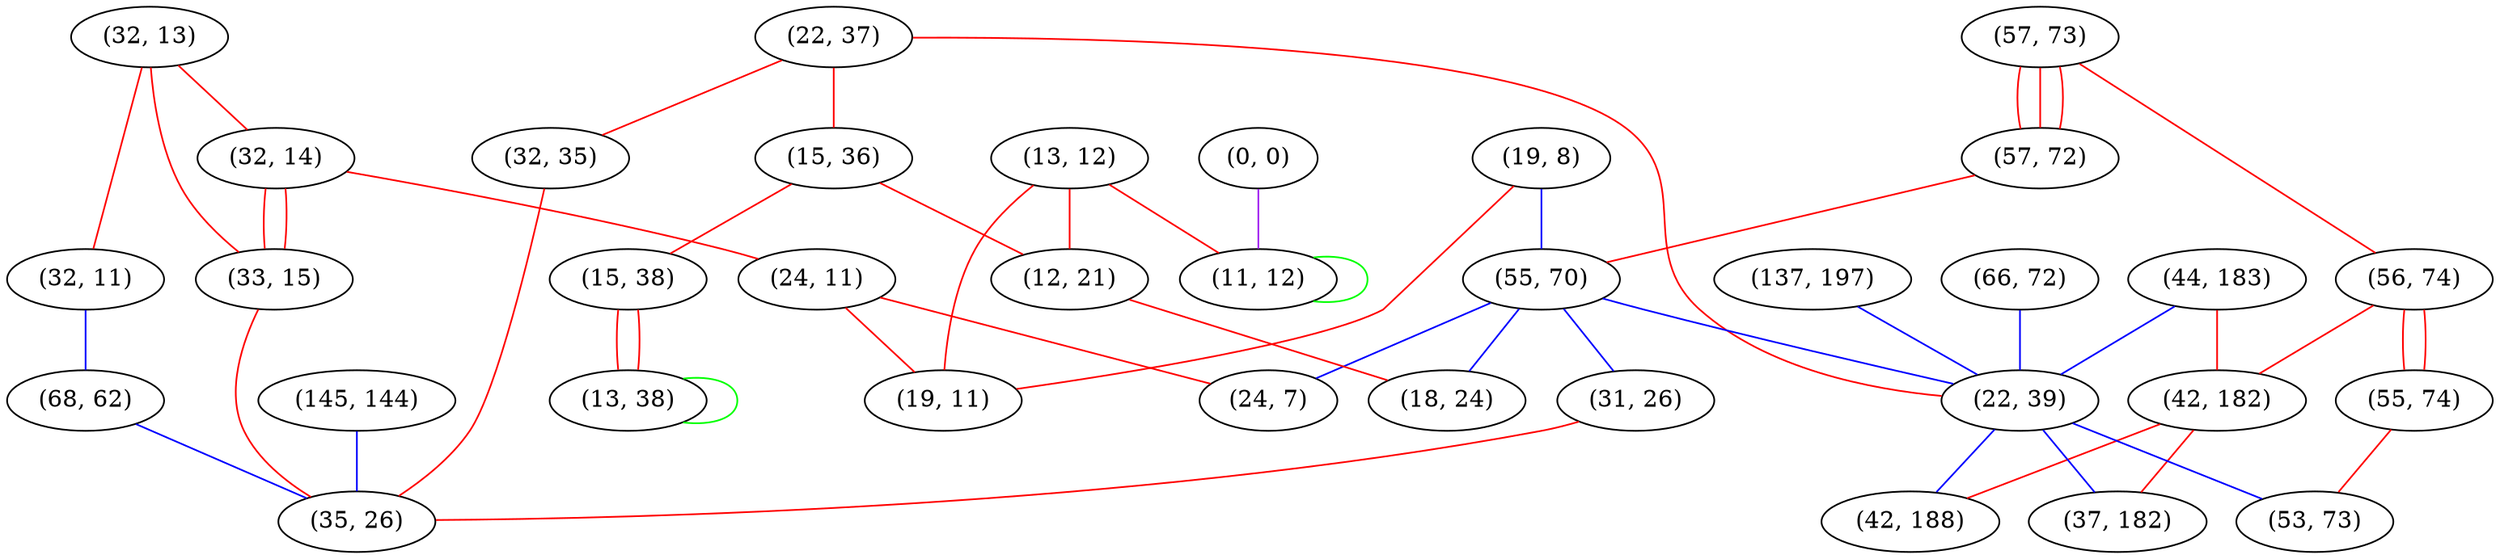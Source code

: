 graph "" {
"(19, 8)";
"(57, 73)";
"(56, 74)";
"(66, 72)";
"(32, 13)";
"(145, 144)";
"(22, 37)";
"(57, 72)";
"(15, 36)";
"(55, 70)";
"(32, 35)";
"(44, 183)";
"(13, 12)";
"(55, 74)";
"(32, 14)";
"(33, 15)";
"(137, 197)";
"(42, 182)";
"(12, 21)";
"(0, 0)";
"(18, 24)";
"(32, 11)";
"(22, 39)";
"(31, 26)";
"(24, 11)";
"(11, 12)";
"(42, 188)";
"(68, 62)";
"(19, 11)";
"(24, 7)";
"(15, 38)";
"(13, 38)";
"(53, 73)";
"(37, 182)";
"(35, 26)";
"(19, 8)" -- "(55, 70)"  [color=blue, key=0, weight=3];
"(19, 8)" -- "(19, 11)"  [color=red, key=0, weight=1];
"(57, 73)" -- "(57, 72)"  [color=red, key=0, weight=1];
"(57, 73)" -- "(57, 72)"  [color=red, key=1, weight=1];
"(57, 73)" -- "(57, 72)"  [color=red, key=2, weight=1];
"(57, 73)" -- "(56, 74)"  [color=red, key=0, weight=1];
"(56, 74)" -- "(42, 182)"  [color=red, key=0, weight=1];
"(56, 74)" -- "(55, 74)"  [color=red, key=0, weight=1];
"(56, 74)" -- "(55, 74)"  [color=red, key=1, weight=1];
"(66, 72)" -- "(22, 39)"  [color=blue, key=0, weight=3];
"(32, 13)" -- "(32, 14)"  [color=red, key=0, weight=1];
"(32, 13)" -- "(32, 11)"  [color=red, key=0, weight=1];
"(32, 13)" -- "(33, 15)"  [color=red, key=0, weight=1];
"(145, 144)" -- "(35, 26)"  [color=blue, key=0, weight=3];
"(22, 37)" -- "(15, 36)"  [color=red, key=0, weight=1];
"(22, 37)" -- "(32, 35)"  [color=red, key=0, weight=1];
"(22, 37)" -- "(22, 39)"  [color=red, key=0, weight=1];
"(57, 72)" -- "(55, 70)"  [color=red, key=0, weight=1];
"(15, 36)" -- "(12, 21)"  [color=red, key=0, weight=1];
"(15, 36)" -- "(15, 38)"  [color=red, key=0, weight=1];
"(55, 70)" -- "(24, 7)"  [color=blue, key=0, weight=3];
"(55, 70)" -- "(18, 24)"  [color=blue, key=0, weight=3];
"(55, 70)" -- "(31, 26)"  [color=blue, key=0, weight=3];
"(55, 70)" -- "(22, 39)"  [color=blue, key=0, weight=3];
"(32, 35)" -- "(35, 26)"  [color=red, key=0, weight=1];
"(44, 183)" -- "(42, 182)"  [color=red, key=0, weight=1];
"(44, 183)" -- "(22, 39)"  [color=blue, key=0, weight=3];
"(13, 12)" -- "(12, 21)"  [color=red, key=0, weight=1];
"(13, 12)" -- "(11, 12)"  [color=red, key=0, weight=1];
"(13, 12)" -- "(19, 11)"  [color=red, key=0, weight=1];
"(55, 74)" -- "(53, 73)"  [color=red, key=0, weight=1];
"(32, 14)" -- "(24, 11)"  [color=red, key=0, weight=1];
"(32, 14)" -- "(33, 15)"  [color=red, key=0, weight=1];
"(32, 14)" -- "(33, 15)"  [color=red, key=1, weight=1];
"(33, 15)" -- "(35, 26)"  [color=red, key=0, weight=1];
"(137, 197)" -- "(22, 39)"  [color=blue, key=0, weight=3];
"(42, 182)" -- "(37, 182)"  [color=red, key=0, weight=1];
"(42, 182)" -- "(42, 188)"  [color=red, key=0, weight=1];
"(12, 21)" -- "(18, 24)"  [color=red, key=0, weight=1];
"(0, 0)" -- "(11, 12)"  [color=purple, key=0, weight=4];
"(32, 11)" -- "(68, 62)"  [color=blue, key=0, weight=3];
"(22, 39)" -- "(42, 188)"  [color=blue, key=0, weight=3];
"(22, 39)" -- "(53, 73)"  [color=blue, key=0, weight=3];
"(22, 39)" -- "(37, 182)"  [color=blue, key=0, weight=3];
"(31, 26)" -- "(35, 26)"  [color=red, key=0, weight=1];
"(24, 11)" -- "(19, 11)"  [color=red, key=0, weight=1];
"(24, 11)" -- "(24, 7)"  [color=red, key=0, weight=1];
"(11, 12)" -- "(11, 12)"  [color=green, key=0, weight=2];
"(68, 62)" -- "(35, 26)"  [color=blue, key=0, weight=3];
"(15, 38)" -- "(13, 38)"  [color=red, key=0, weight=1];
"(15, 38)" -- "(13, 38)"  [color=red, key=1, weight=1];
"(13, 38)" -- "(13, 38)"  [color=green, key=0, weight=2];
}

